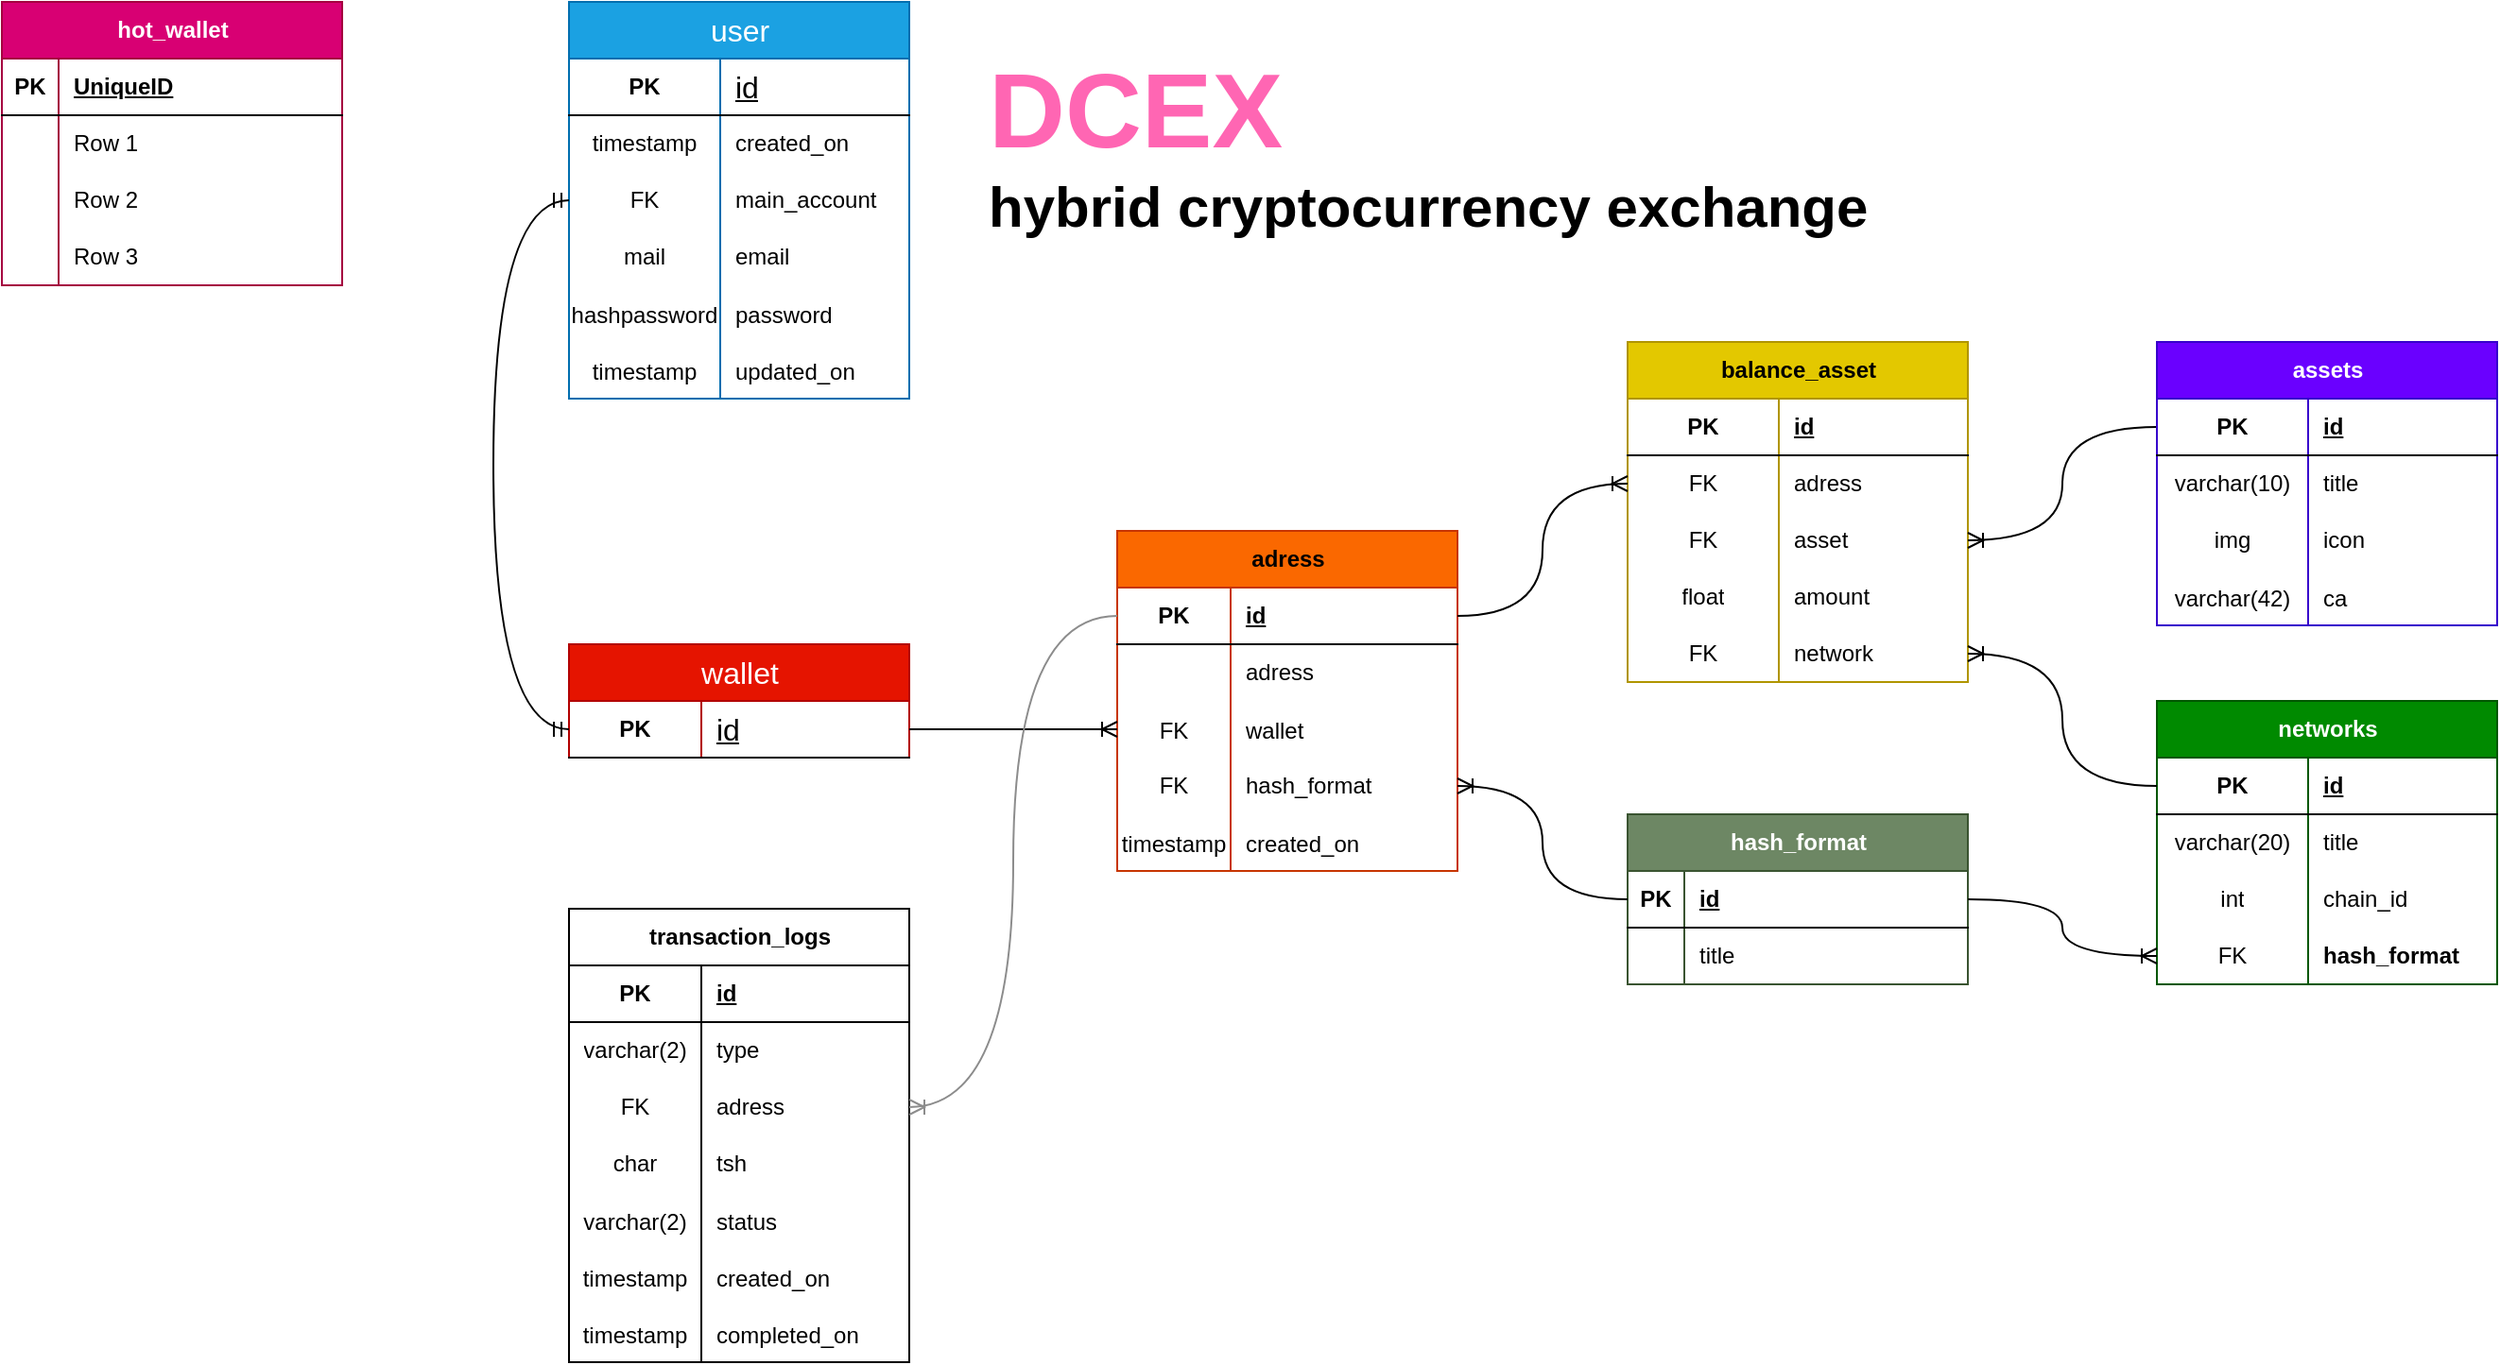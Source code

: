 <mxfile version="24.4.10" type="github">
  <diagram name="Страница — 1" id="bbgOabXcVR2iCqM7PnaE">
    <mxGraphModel dx="2261" dy="758" grid="1" gridSize="10" guides="1" tooltips="1" connect="1" arrows="1" fold="1" page="1" pageScale="1" pageWidth="827" pageHeight="1169" math="0" shadow="0">
      <root>
        <mxCell id="0" />
        <mxCell id="1" parent="0" />
        <mxCell id="at_usD2tipQZOg7U-QRM-21" value="&lt;span style=&quot;font-size: 16px; font-weight: 400;&quot;&gt;user&lt;/span&gt;" style="shape=table;startSize=30;container=1;collapsible=1;childLayout=tableLayout;fixedRows=1;rowLines=0;fontStyle=1;align=center;resizeLast=1;html=1;fillColor=#1ba1e2;strokeColor=#006EAF;fontColor=#ffffff;" parent="1" vertex="1">
          <mxGeometry x="280" y="160" width="180" height="210" as="geometry" />
        </mxCell>
        <mxCell id="at_usD2tipQZOg7U-QRM-22" value="" style="shape=tableRow;horizontal=0;startSize=0;swimlaneHead=0;swimlaneBody=0;fillColor=none;collapsible=0;dropTarget=0;points=[[0,0.5],[1,0.5]];portConstraint=eastwest;top=0;left=0;right=0;bottom=1;" parent="at_usD2tipQZOg7U-QRM-21" vertex="1">
          <mxGeometry y="30" width="180" height="30" as="geometry" />
        </mxCell>
        <mxCell id="at_usD2tipQZOg7U-QRM-23" value="PK" style="shape=partialRectangle;connectable=0;fillColor=none;top=0;left=0;bottom=0;right=0;fontStyle=1;overflow=hidden;whiteSpace=wrap;html=1;" parent="at_usD2tipQZOg7U-QRM-22" vertex="1">
          <mxGeometry width="80" height="30" as="geometry">
            <mxRectangle width="80" height="30" as="alternateBounds" />
          </mxGeometry>
        </mxCell>
        <mxCell id="at_usD2tipQZOg7U-QRM-24" value="&lt;span style=&quot;font-size: 16px; font-weight: 400;&quot;&gt;id&lt;/span&gt;" style="shape=partialRectangle;connectable=0;fillColor=none;top=0;left=0;bottom=0;right=0;align=left;spacingLeft=6;fontStyle=5;overflow=hidden;whiteSpace=wrap;html=1;" parent="at_usD2tipQZOg7U-QRM-22" vertex="1">
          <mxGeometry x="80" width="100" height="30" as="geometry">
            <mxRectangle width="100" height="30" as="alternateBounds" />
          </mxGeometry>
        </mxCell>
        <mxCell id="at_usD2tipQZOg7U-QRM-25" value="" style="shape=tableRow;horizontal=0;startSize=0;swimlaneHead=0;swimlaneBody=0;fillColor=none;collapsible=0;dropTarget=0;points=[[0,0.5],[1,0.5]];portConstraint=eastwest;top=0;left=0;right=0;bottom=0;" parent="at_usD2tipQZOg7U-QRM-21" vertex="1">
          <mxGeometry y="60" width="180" height="30" as="geometry" />
        </mxCell>
        <mxCell id="at_usD2tipQZOg7U-QRM-26" value="timestamp" style="shape=partialRectangle;connectable=0;fillColor=none;top=0;left=0;bottom=0;right=0;editable=1;overflow=hidden;whiteSpace=wrap;html=1;" parent="at_usD2tipQZOg7U-QRM-25" vertex="1">
          <mxGeometry width="80" height="30" as="geometry">
            <mxRectangle width="80" height="30" as="alternateBounds" />
          </mxGeometry>
        </mxCell>
        <mxCell id="at_usD2tipQZOg7U-QRM-27" value="created_on" style="shape=partialRectangle;connectable=0;fillColor=none;top=0;left=0;bottom=0;right=0;align=left;spacingLeft=6;overflow=hidden;whiteSpace=wrap;html=1;" parent="at_usD2tipQZOg7U-QRM-25" vertex="1">
          <mxGeometry x="80" width="100" height="30" as="geometry">
            <mxRectangle width="100" height="30" as="alternateBounds" />
          </mxGeometry>
        </mxCell>
        <mxCell id="at_usD2tipQZOg7U-QRM-28" value="" style="shape=tableRow;horizontal=0;startSize=0;swimlaneHead=0;swimlaneBody=0;fillColor=none;collapsible=0;dropTarget=0;points=[[0,0.5],[1,0.5]];portConstraint=eastwest;top=0;left=0;right=0;bottom=0;" parent="at_usD2tipQZOg7U-QRM-21" vertex="1">
          <mxGeometry y="90" width="180" height="30" as="geometry" />
        </mxCell>
        <mxCell id="at_usD2tipQZOg7U-QRM-29" value="FK" style="shape=partialRectangle;connectable=0;fillColor=none;top=0;left=0;bottom=0;right=0;editable=1;overflow=hidden;whiteSpace=wrap;html=1;" parent="at_usD2tipQZOg7U-QRM-28" vertex="1">
          <mxGeometry width="80" height="30" as="geometry">
            <mxRectangle width="80" height="30" as="alternateBounds" />
          </mxGeometry>
        </mxCell>
        <mxCell id="at_usD2tipQZOg7U-QRM-30" value="&lt;span style=&quot;text-align: center; white-space: nowrap;&quot;&gt;&lt;font style=&quot;font-size: 12px;&quot;&gt;main_account&lt;/font&gt;&lt;/span&gt;" style="shape=partialRectangle;connectable=0;fillColor=none;top=0;left=0;bottom=0;right=0;align=left;spacingLeft=6;overflow=hidden;whiteSpace=wrap;html=1;" parent="at_usD2tipQZOg7U-QRM-28" vertex="1">
          <mxGeometry x="80" width="100" height="30" as="geometry">
            <mxRectangle width="100" height="30" as="alternateBounds" />
          </mxGeometry>
        </mxCell>
        <mxCell id="at_usD2tipQZOg7U-QRM-31" value="" style="shape=tableRow;horizontal=0;startSize=0;swimlaneHead=0;swimlaneBody=0;fillColor=none;collapsible=0;dropTarget=0;points=[[0,0.5],[1,0.5]];portConstraint=eastwest;top=0;left=0;right=0;bottom=0;" parent="at_usD2tipQZOg7U-QRM-21" vertex="1">
          <mxGeometry y="120" width="180" height="30" as="geometry" />
        </mxCell>
        <mxCell id="at_usD2tipQZOg7U-QRM-32" value="mail" style="shape=partialRectangle;connectable=0;fillColor=none;top=0;left=0;bottom=0;right=0;editable=1;overflow=hidden;whiteSpace=wrap;html=1;" parent="at_usD2tipQZOg7U-QRM-31" vertex="1">
          <mxGeometry width="80" height="30" as="geometry">
            <mxRectangle width="80" height="30" as="alternateBounds" />
          </mxGeometry>
        </mxCell>
        <mxCell id="at_usD2tipQZOg7U-QRM-33" value="email" style="shape=partialRectangle;connectable=0;fillColor=none;top=0;left=0;bottom=0;right=0;align=left;spacingLeft=6;overflow=hidden;whiteSpace=wrap;html=1;" parent="at_usD2tipQZOg7U-QRM-31" vertex="1">
          <mxGeometry x="80" width="100" height="30" as="geometry">
            <mxRectangle width="100" height="30" as="alternateBounds" />
          </mxGeometry>
        </mxCell>
        <mxCell id="62qza4e6TAsA193rz4Yf-16" value="" style="shape=tableRow;horizontal=0;startSize=0;swimlaneHead=0;swimlaneBody=0;fillColor=none;collapsible=0;dropTarget=0;points=[[0,0.5],[1,0.5]];portConstraint=eastwest;top=0;left=0;right=0;bottom=0;" vertex="1" parent="at_usD2tipQZOg7U-QRM-21">
          <mxGeometry y="150" width="180" height="30" as="geometry" />
        </mxCell>
        <mxCell id="62qza4e6TAsA193rz4Yf-17" value="hashpassword" style="shape=partialRectangle;connectable=0;fillColor=none;top=0;left=0;bottom=0;right=0;editable=1;overflow=hidden;" vertex="1" parent="62qza4e6TAsA193rz4Yf-16">
          <mxGeometry width="80" height="30" as="geometry">
            <mxRectangle width="80" height="30" as="alternateBounds" />
          </mxGeometry>
        </mxCell>
        <mxCell id="62qza4e6TAsA193rz4Yf-18" value="password" style="shape=partialRectangle;connectable=0;fillColor=none;top=0;left=0;bottom=0;right=0;align=left;spacingLeft=6;overflow=hidden;" vertex="1" parent="62qza4e6TAsA193rz4Yf-16">
          <mxGeometry x="80" width="100" height="30" as="geometry">
            <mxRectangle width="100" height="30" as="alternateBounds" />
          </mxGeometry>
        </mxCell>
        <mxCell id="62qza4e6TAsA193rz4Yf-19" value="" style="shape=tableRow;horizontal=0;startSize=0;swimlaneHead=0;swimlaneBody=0;fillColor=none;collapsible=0;dropTarget=0;points=[[0,0.5],[1,0.5]];portConstraint=eastwest;top=0;left=0;right=0;bottom=0;" vertex="1" parent="at_usD2tipQZOg7U-QRM-21">
          <mxGeometry y="180" width="180" height="30" as="geometry" />
        </mxCell>
        <mxCell id="62qza4e6TAsA193rz4Yf-20" value="timestamp" style="shape=partialRectangle;connectable=0;fillColor=none;top=0;left=0;bottom=0;right=0;editable=1;overflow=hidden;" vertex="1" parent="62qza4e6TAsA193rz4Yf-19">
          <mxGeometry width="80" height="30" as="geometry">
            <mxRectangle width="80" height="30" as="alternateBounds" />
          </mxGeometry>
        </mxCell>
        <mxCell id="62qza4e6TAsA193rz4Yf-21" value="updated_on" style="shape=partialRectangle;connectable=0;fillColor=none;top=0;left=0;bottom=0;right=0;align=left;spacingLeft=6;overflow=hidden;" vertex="1" parent="62qza4e6TAsA193rz4Yf-19">
          <mxGeometry x="80" width="100" height="30" as="geometry">
            <mxRectangle width="100" height="30" as="alternateBounds" />
          </mxGeometry>
        </mxCell>
        <mxCell id="at_usD2tipQZOg7U-QRM-48" value="balance_asset" style="shape=table;startSize=30;container=1;collapsible=1;childLayout=tableLayout;fixedRows=1;rowLines=0;fontStyle=1;align=center;resizeLast=1;html=1;fillColor=#e3c800;fontColor=#000000;strokeColor=#B09500;" parent="1" vertex="1">
          <mxGeometry x="840" y="340" width="180" height="180" as="geometry" />
        </mxCell>
        <mxCell id="at_usD2tipQZOg7U-QRM-49" value="" style="shape=tableRow;horizontal=0;startSize=0;swimlaneHead=0;swimlaneBody=0;fillColor=none;collapsible=0;dropTarget=0;points=[[0,0.5],[1,0.5]];portConstraint=eastwest;top=0;left=0;right=0;bottom=1;" parent="at_usD2tipQZOg7U-QRM-48" vertex="1">
          <mxGeometry y="30" width="180" height="30" as="geometry" />
        </mxCell>
        <mxCell id="at_usD2tipQZOg7U-QRM-50" value="PK" style="shape=partialRectangle;connectable=0;fillColor=none;top=0;left=0;bottom=0;right=0;fontStyle=1;overflow=hidden;whiteSpace=wrap;html=1;" parent="at_usD2tipQZOg7U-QRM-49" vertex="1">
          <mxGeometry width="80" height="30" as="geometry">
            <mxRectangle width="80" height="30" as="alternateBounds" />
          </mxGeometry>
        </mxCell>
        <mxCell id="at_usD2tipQZOg7U-QRM-51" value="id" style="shape=partialRectangle;connectable=0;fillColor=none;top=0;left=0;bottom=0;right=0;align=left;spacingLeft=6;fontStyle=5;overflow=hidden;whiteSpace=wrap;html=1;" parent="at_usD2tipQZOg7U-QRM-49" vertex="1">
          <mxGeometry x="80" width="100" height="30" as="geometry">
            <mxRectangle width="100" height="30" as="alternateBounds" />
          </mxGeometry>
        </mxCell>
        <mxCell id="at_usD2tipQZOg7U-QRM-61" value="" style="shape=tableRow;horizontal=0;startSize=0;swimlaneHead=0;swimlaneBody=0;fillColor=none;collapsible=0;dropTarget=0;points=[[0,0.5],[1,0.5]];portConstraint=eastwest;top=0;left=0;right=0;bottom=0;" parent="at_usD2tipQZOg7U-QRM-48" vertex="1">
          <mxGeometry y="60" width="180" height="30" as="geometry" />
        </mxCell>
        <mxCell id="at_usD2tipQZOg7U-QRM-62" value="FK" style="shape=partialRectangle;connectable=0;fillColor=none;top=0;left=0;bottom=0;right=0;fontStyle=0;overflow=hidden;whiteSpace=wrap;html=1;" parent="at_usD2tipQZOg7U-QRM-61" vertex="1">
          <mxGeometry width="80" height="30" as="geometry">
            <mxRectangle width="80" height="30" as="alternateBounds" />
          </mxGeometry>
        </mxCell>
        <mxCell id="at_usD2tipQZOg7U-QRM-63" value="adress" style="shape=partialRectangle;connectable=0;fillColor=none;top=0;left=0;bottom=0;right=0;align=left;spacingLeft=6;fontStyle=0;overflow=hidden;whiteSpace=wrap;html=1;" parent="at_usD2tipQZOg7U-QRM-61" vertex="1">
          <mxGeometry x="80" width="100" height="30" as="geometry">
            <mxRectangle width="100" height="30" as="alternateBounds" />
          </mxGeometry>
        </mxCell>
        <mxCell id="at_usD2tipQZOg7U-QRM-78" value="" style="shape=tableRow;horizontal=0;startSize=0;swimlaneHead=0;swimlaneBody=0;fillColor=none;collapsible=0;dropTarget=0;points=[[0,0.5],[1,0.5]];portConstraint=eastwest;top=0;left=0;right=0;bottom=0;" parent="at_usD2tipQZOg7U-QRM-48" vertex="1">
          <mxGeometry y="90" width="180" height="30" as="geometry" />
        </mxCell>
        <mxCell id="at_usD2tipQZOg7U-QRM-79" value="FK" style="shape=partialRectangle;connectable=0;fillColor=none;top=0;left=0;bottom=0;right=0;fontStyle=0;overflow=hidden;whiteSpace=wrap;html=1;" parent="at_usD2tipQZOg7U-QRM-78" vertex="1">
          <mxGeometry width="80" height="30" as="geometry">
            <mxRectangle width="80" height="30" as="alternateBounds" />
          </mxGeometry>
        </mxCell>
        <mxCell id="at_usD2tipQZOg7U-QRM-80" value="asset" style="shape=partialRectangle;connectable=0;fillColor=none;top=0;left=0;bottom=0;right=0;align=left;spacingLeft=6;fontStyle=0;overflow=hidden;whiteSpace=wrap;html=1;" parent="at_usD2tipQZOg7U-QRM-78" vertex="1">
          <mxGeometry x="80" width="100" height="30" as="geometry">
            <mxRectangle width="100" height="30" as="alternateBounds" />
          </mxGeometry>
        </mxCell>
        <mxCell id="at_usD2tipQZOg7U-QRM-55" value="" style="shape=tableRow;horizontal=0;startSize=0;swimlaneHead=0;swimlaneBody=0;fillColor=none;collapsible=0;dropTarget=0;points=[[0,0.5],[1,0.5]];portConstraint=eastwest;top=0;left=0;right=0;bottom=0;" parent="at_usD2tipQZOg7U-QRM-48" vertex="1">
          <mxGeometry y="120" width="180" height="30" as="geometry" />
        </mxCell>
        <mxCell id="at_usD2tipQZOg7U-QRM-56" value="float" style="shape=partialRectangle;connectable=0;fillColor=none;top=0;left=0;bottom=0;right=0;editable=1;overflow=hidden;whiteSpace=wrap;html=1;" parent="at_usD2tipQZOg7U-QRM-55" vertex="1">
          <mxGeometry width="80" height="30" as="geometry">
            <mxRectangle width="80" height="30" as="alternateBounds" />
          </mxGeometry>
        </mxCell>
        <mxCell id="at_usD2tipQZOg7U-QRM-57" value="amount" style="shape=partialRectangle;connectable=0;fillColor=none;top=0;left=0;bottom=0;right=0;align=left;spacingLeft=6;overflow=hidden;whiteSpace=wrap;html=1;" parent="at_usD2tipQZOg7U-QRM-55" vertex="1">
          <mxGeometry x="80" width="100" height="30" as="geometry">
            <mxRectangle width="100" height="30" as="alternateBounds" />
          </mxGeometry>
        </mxCell>
        <mxCell id="62qza4e6TAsA193rz4Yf-71" value="" style="shape=tableRow;horizontal=0;startSize=0;swimlaneHead=0;swimlaneBody=0;fillColor=none;collapsible=0;dropTarget=0;points=[[0,0.5],[1,0.5]];portConstraint=eastwest;top=0;left=0;right=0;bottom=0;" vertex="1" parent="at_usD2tipQZOg7U-QRM-48">
          <mxGeometry y="150" width="180" height="30" as="geometry" />
        </mxCell>
        <mxCell id="62qza4e6TAsA193rz4Yf-72" value="FK" style="shape=partialRectangle;connectable=0;fillColor=none;top=0;left=0;bottom=0;right=0;fontStyle=0;overflow=hidden;whiteSpace=wrap;html=1;" vertex="1" parent="62qza4e6TAsA193rz4Yf-71">
          <mxGeometry width="80" height="30" as="geometry">
            <mxRectangle width="80" height="30" as="alternateBounds" />
          </mxGeometry>
        </mxCell>
        <mxCell id="62qza4e6TAsA193rz4Yf-73" value="network" style="shape=partialRectangle;connectable=0;fillColor=none;top=0;left=0;bottom=0;right=0;align=left;spacingLeft=6;fontStyle=0;overflow=hidden;whiteSpace=wrap;html=1;" vertex="1" parent="62qza4e6TAsA193rz4Yf-71">
          <mxGeometry x="80" width="100" height="30" as="geometry">
            <mxRectangle width="100" height="30" as="alternateBounds" />
          </mxGeometry>
        </mxCell>
        <mxCell id="at_usD2tipQZOg7U-QRM-81" value="" style="edgeStyle=orthogonalEdgeStyle;fontSize=12;html=1;endArrow=ERoneToMany;rounded=0;entryX=1;entryY=0.5;entryDx=0;entryDy=0;exitX=0;exitY=0.5;exitDx=0;exitDy=0;curved=1;" parent="1" source="at_usD2tipQZOg7U-QRM-66" target="at_usD2tipQZOg7U-QRM-78" edge="1">
          <mxGeometry width="100" height="100" relative="1" as="geometry">
            <mxPoint x="760" y="590" as="sourcePoint" />
            <mxPoint x="860" y="490" as="targetPoint" />
          </mxGeometry>
        </mxCell>
        <mxCell id="at_usD2tipQZOg7U-QRM-65" value="assets" style="shape=table;startSize=30;container=1;collapsible=1;childLayout=tableLayout;fixedRows=1;rowLines=0;fontStyle=1;align=center;resizeLast=1;html=1;fillColor=#6a00ff;fontColor=#ffffff;strokeColor=#3700CC;" parent="1" vertex="1">
          <mxGeometry x="1120" y="340" width="180" height="150" as="geometry" />
        </mxCell>
        <mxCell id="at_usD2tipQZOg7U-QRM-66" value="" style="shape=tableRow;horizontal=0;startSize=0;swimlaneHead=0;swimlaneBody=0;fillColor=none;collapsible=0;dropTarget=0;points=[[0,0.5],[1,0.5]];portConstraint=eastwest;top=0;left=0;right=0;bottom=1;" parent="at_usD2tipQZOg7U-QRM-65" vertex="1">
          <mxGeometry y="30" width="180" height="30" as="geometry" />
        </mxCell>
        <mxCell id="at_usD2tipQZOg7U-QRM-67" value="PK" style="shape=partialRectangle;connectable=0;fillColor=none;top=0;left=0;bottom=0;right=0;fontStyle=1;overflow=hidden;whiteSpace=wrap;html=1;" parent="at_usD2tipQZOg7U-QRM-66" vertex="1">
          <mxGeometry width="80" height="30" as="geometry">
            <mxRectangle width="80" height="30" as="alternateBounds" />
          </mxGeometry>
        </mxCell>
        <mxCell id="at_usD2tipQZOg7U-QRM-68" value="id" style="shape=partialRectangle;connectable=0;fillColor=none;top=0;left=0;bottom=0;right=0;align=left;spacingLeft=6;fontStyle=5;overflow=hidden;whiteSpace=wrap;html=1;" parent="at_usD2tipQZOg7U-QRM-66" vertex="1">
          <mxGeometry x="80" width="100" height="30" as="geometry">
            <mxRectangle width="100" height="30" as="alternateBounds" />
          </mxGeometry>
        </mxCell>
        <mxCell id="at_usD2tipQZOg7U-QRM-72" value="" style="shape=tableRow;horizontal=0;startSize=0;swimlaneHead=0;swimlaneBody=0;fillColor=none;collapsible=0;dropTarget=0;points=[[0,0.5],[1,0.5]];portConstraint=eastwest;top=0;left=0;right=0;bottom=0;" parent="at_usD2tipQZOg7U-QRM-65" vertex="1">
          <mxGeometry y="60" width="180" height="30" as="geometry" />
        </mxCell>
        <mxCell id="at_usD2tipQZOg7U-QRM-73" value="varchar(10)" style="shape=partialRectangle;connectable=0;fillColor=none;top=0;left=0;bottom=0;right=0;editable=1;overflow=hidden;whiteSpace=wrap;html=1;" parent="at_usD2tipQZOg7U-QRM-72" vertex="1">
          <mxGeometry width="80" height="30" as="geometry">
            <mxRectangle width="80" height="30" as="alternateBounds" />
          </mxGeometry>
        </mxCell>
        <mxCell id="at_usD2tipQZOg7U-QRM-74" value="title" style="shape=partialRectangle;connectable=0;fillColor=none;top=0;left=0;bottom=0;right=0;align=left;spacingLeft=6;overflow=hidden;whiteSpace=wrap;html=1;" parent="at_usD2tipQZOg7U-QRM-72" vertex="1">
          <mxGeometry x="80" width="100" height="30" as="geometry">
            <mxRectangle width="100" height="30" as="alternateBounds" />
          </mxGeometry>
        </mxCell>
        <mxCell id="at_usD2tipQZOg7U-QRM-75" value="" style="shape=tableRow;horizontal=0;startSize=0;swimlaneHead=0;swimlaneBody=0;fillColor=none;collapsible=0;dropTarget=0;points=[[0,0.5],[1,0.5]];portConstraint=eastwest;top=0;left=0;right=0;bottom=0;" parent="at_usD2tipQZOg7U-QRM-65" vertex="1">
          <mxGeometry y="90" width="180" height="30" as="geometry" />
        </mxCell>
        <mxCell id="at_usD2tipQZOg7U-QRM-76" value="img" style="shape=partialRectangle;connectable=0;fillColor=none;top=0;left=0;bottom=0;right=0;editable=1;overflow=hidden;whiteSpace=wrap;html=1;" parent="at_usD2tipQZOg7U-QRM-75" vertex="1">
          <mxGeometry width="80" height="30" as="geometry">
            <mxRectangle width="80" height="30" as="alternateBounds" />
          </mxGeometry>
        </mxCell>
        <mxCell id="at_usD2tipQZOg7U-QRM-77" value="icon" style="shape=partialRectangle;connectable=0;fillColor=none;top=0;left=0;bottom=0;right=0;align=left;spacingLeft=6;overflow=hidden;whiteSpace=wrap;html=1;" parent="at_usD2tipQZOg7U-QRM-75" vertex="1">
          <mxGeometry x="80" width="100" height="30" as="geometry">
            <mxRectangle width="100" height="30" as="alternateBounds" />
          </mxGeometry>
        </mxCell>
        <mxCell id="AiXtnEs0hM0XnHVuR5DS-24" value="" style="shape=tableRow;horizontal=0;startSize=0;swimlaneHead=0;swimlaneBody=0;fillColor=none;collapsible=0;dropTarget=0;points=[[0,0.5],[1,0.5]];portConstraint=eastwest;top=0;left=0;right=0;bottom=0;" parent="at_usD2tipQZOg7U-QRM-65" vertex="1">
          <mxGeometry y="120" width="180" height="30" as="geometry" />
        </mxCell>
        <mxCell id="AiXtnEs0hM0XnHVuR5DS-25" value="varchar(42)" style="shape=partialRectangle;connectable=0;fillColor=none;top=0;left=0;bottom=0;right=0;editable=1;overflow=hidden;" parent="AiXtnEs0hM0XnHVuR5DS-24" vertex="1">
          <mxGeometry width="80" height="30" as="geometry">
            <mxRectangle width="80" height="30" as="alternateBounds" />
          </mxGeometry>
        </mxCell>
        <mxCell id="AiXtnEs0hM0XnHVuR5DS-26" value="ca" style="shape=partialRectangle;connectable=0;fillColor=none;top=0;left=0;bottom=0;right=0;align=left;spacingLeft=6;overflow=hidden;" parent="AiXtnEs0hM0XnHVuR5DS-24" vertex="1">
          <mxGeometry x="80" width="100" height="30" as="geometry">
            <mxRectangle width="100" height="30" as="alternateBounds" />
          </mxGeometry>
        </mxCell>
        <mxCell id="AiXtnEs0hM0XnHVuR5DS-1" value="&lt;span style=&quot;font-size: 16px; font-weight: 400;&quot;&gt;wallet&lt;/span&gt;" style="shape=table;startSize=30;container=1;collapsible=1;childLayout=tableLayout;fixedRows=1;rowLines=0;fontStyle=1;align=center;resizeLast=1;html=1;fillColor=#e51400;strokeColor=#B20000;fontColor=#ffffff;" parent="1" vertex="1">
          <mxGeometry x="280" y="500" width="180" height="60" as="geometry" />
        </mxCell>
        <mxCell id="AiXtnEs0hM0XnHVuR5DS-2" value="" style="shape=tableRow;horizontal=0;startSize=0;swimlaneHead=0;swimlaneBody=0;fillColor=none;collapsible=0;dropTarget=0;points=[[0,0.5],[1,0.5]];portConstraint=eastwest;top=0;left=0;right=0;bottom=1;" parent="AiXtnEs0hM0XnHVuR5DS-1" vertex="1">
          <mxGeometry y="30" width="180" height="30" as="geometry" />
        </mxCell>
        <mxCell id="AiXtnEs0hM0XnHVuR5DS-3" value="PK" style="shape=partialRectangle;connectable=0;fillColor=none;top=0;left=0;bottom=0;right=0;fontStyle=1;overflow=hidden;whiteSpace=wrap;html=1;" parent="AiXtnEs0hM0XnHVuR5DS-2" vertex="1">
          <mxGeometry width="70" height="30" as="geometry">
            <mxRectangle width="70" height="30" as="alternateBounds" />
          </mxGeometry>
        </mxCell>
        <mxCell id="AiXtnEs0hM0XnHVuR5DS-4" value="&lt;span style=&quot;font-size: 16px; font-weight: 400;&quot;&gt;id&lt;/span&gt;" style="shape=partialRectangle;connectable=0;fillColor=none;top=0;left=0;bottom=0;right=0;align=left;spacingLeft=6;fontStyle=5;overflow=hidden;whiteSpace=wrap;html=1;" parent="AiXtnEs0hM0XnHVuR5DS-2" vertex="1">
          <mxGeometry x="70" width="110" height="30" as="geometry">
            <mxRectangle width="110" height="30" as="alternateBounds" />
          </mxGeometry>
        </mxCell>
        <mxCell id="AiXtnEs0hM0XnHVuR5DS-17" value="" style="edgeStyle=orthogonalEdgeStyle;fontSize=12;html=1;endArrow=ERmandOne;startArrow=ERmandOne;rounded=0;exitX=0;exitY=0.5;exitDx=0;exitDy=0;entryX=0;entryY=0.5;entryDx=0;entryDy=0;curved=1;" parent="1" source="at_usD2tipQZOg7U-QRM-28" target="AiXtnEs0hM0XnHVuR5DS-2" edge="1">
          <mxGeometry width="100" height="100" relative="1" as="geometry">
            <mxPoint x="680" y="460" as="sourcePoint" />
            <mxPoint x="780" y="360" as="targetPoint" />
            <Array as="points">
              <mxPoint x="240" y="265" />
              <mxPoint x="240" y="545" />
            </Array>
          </mxGeometry>
        </mxCell>
        <mxCell id="AiXtnEs0hM0XnHVuR5DS-27" value="&lt;font style=&quot;font-size: 56px;&quot;&gt;DCEX&amp;nbsp;&lt;/font&gt;&lt;div&gt;&lt;font color=&quot;#000000&quot;&gt;hybrid cryptocurrency exchange&lt;/font&gt;&lt;/div&gt;" style="text;html=1;align=left;verticalAlign=middle;whiteSpace=wrap;rounded=0;fontSize=30;fontStyle=1;fontColor=#FF66B3;" parent="1" vertex="1">
          <mxGeometry x="500" y="180" width="610" height="110" as="geometry" />
        </mxCell>
        <mxCell id="62qza4e6TAsA193rz4Yf-1" value="adress" style="shape=table;startSize=30;container=1;collapsible=1;childLayout=tableLayout;fixedRows=1;rowLines=0;fontStyle=1;align=center;resizeLast=1;html=1;fillColor=#fa6800;fontColor=#000000;strokeColor=#C73500;" vertex="1" parent="1">
          <mxGeometry x="570" y="440" width="180" height="180" as="geometry" />
        </mxCell>
        <mxCell id="62qza4e6TAsA193rz4Yf-2" value="" style="shape=tableRow;horizontal=0;startSize=0;swimlaneHead=0;swimlaneBody=0;fillColor=none;collapsible=0;dropTarget=0;points=[[0,0.5],[1,0.5]];portConstraint=eastwest;top=0;left=0;right=0;bottom=1;" vertex="1" parent="62qza4e6TAsA193rz4Yf-1">
          <mxGeometry y="30" width="180" height="30" as="geometry" />
        </mxCell>
        <mxCell id="62qza4e6TAsA193rz4Yf-3" value="PK" style="shape=partialRectangle;connectable=0;fillColor=none;top=0;left=0;bottom=0;right=0;fontStyle=1;overflow=hidden;whiteSpace=wrap;html=1;" vertex="1" parent="62qza4e6TAsA193rz4Yf-2">
          <mxGeometry width="60" height="30" as="geometry">
            <mxRectangle width="60" height="30" as="alternateBounds" />
          </mxGeometry>
        </mxCell>
        <mxCell id="62qza4e6TAsA193rz4Yf-4" value="id" style="shape=partialRectangle;connectable=0;fillColor=none;top=0;left=0;bottom=0;right=0;align=left;spacingLeft=6;fontStyle=5;overflow=hidden;whiteSpace=wrap;html=1;" vertex="1" parent="62qza4e6TAsA193rz4Yf-2">
          <mxGeometry x="60" width="120" height="30" as="geometry">
            <mxRectangle width="120" height="30" as="alternateBounds" />
          </mxGeometry>
        </mxCell>
        <mxCell id="62qza4e6TAsA193rz4Yf-5" value="" style="shape=tableRow;horizontal=0;startSize=0;swimlaneHead=0;swimlaneBody=0;fillColor=none;collapsible=0;dropTarget=0;points=[[0,0.5],[1,0.5]];portConstraint=eastwest;top=0;left=0;right=0;bottom=0;" vertex="1" parent="62qza4e6TAsA193rz4Yf-1">
          <mxGeometry y="60" width="180" height="30" as="geometry" />
        </mxCell>
        <mxCell id="62qza4e6TAsA193rz4Yf-6" value="" style="shape=partialRectangle;connectable=0;fillColor=none;top=0;left=0;bottom=0;right=0;editable=1;overflow=hidden;whiteSpace=wrap;html=1;" vertex="1" parent="62qza4e6TAsA193rz4Yf-5">
          <mxGeometry width="60" height="30" as="geometry">
            <mxRectangle width="60" height="30" as="alternateBounds" />
          </mxGeometry>
        </mxCell>
        <mxCell id="62qza4e6TAsA193rz4Yf-7" value="adress" style="shape=partialRectangle;connectable=0;fillColor=none;top=0;left=0;bottom=0;right=0;align=left;spacingLeft=6;overflow=hidden;whiteSpace=wrap;html=1;" vertex="1" parent="62qza4e6TAsA193rz4Yf-5">
          <mxGeometry x="60" width="120" height="30" as="geometry">
            <mxRectangle width="120" height="30" as="alternateBounds" />
          </mxGeometry>
        </mxCell>
        <mxCell id="62qza4e6TAsA193rz4Yf-22" value="" style="shape=tableRow;horizontal=0;startSize=0;swimlaneHead=0;swimlaneBody=0;fillColor=none;collapsible=0;dropTarget=0;points=[[0,0.5],[1,0.5]];portConstraint=eastwest;top=0;left=0;right=0;bottom=0;" vertex="1" parent="62qza4e6TAsA193rz4Yf-1">
          <mxGeometry y="90" width="180" height="30" as="geometry" />
        </mxCell>
        <mxCell id="62qza4e6TAsA193rz4Yf-23" value="FK" style="shape=partialRectangle;connectable=0;fillColor=none;top=0;left=0;bottom=0;right=0;editable=1;overflow=hidden;" vertex="1" parent="62qza4e6TAsA193rz4Yf-22">
          <mxGeometry width="60" height="30" as="geometry">
            <mxRectangle width="60" height="30" as="alternateBounds" />
          </mxGeometry>
        </mxCell>
        <mxCell id="62qza4e6TAsA193rz4Yf-24" value="wallet" style="shape=partialRectangle;connectable=0;fillColor=none;top=0;left=0;bottom=0;right=0;align=left;spacingLeft=6;overflow=hidden;" vertex="1" parent="62qza4e6TAsA193rz4Yf-22">
          <mxGeometry x="60" width="120" height="30" as="geometry">
            <mxRectangle width="120" height="30" as="alternateBounds" />
          </mxGeometry>
        </mxCell>
        <mxCell id="62qza4e6TAsA193rz4Yf-40" value="" style="shape=tableRow;horizontal=0;startSize=0;swimlaneHead=0;swimlaneBody=0;fillColor=none;collapsible=0;dropTarget=0;points=[[0,0.5],[1,0.5]];portConstraint=eastwest;top=0;left=0;right=0;bottom=0;" vertex="1" parent="62qza4e6TAsA193rz4Yf-1">
          <mxGeometry y="120" width="180" height="30" as="geometry" />
        </mxCell>
        <mxCell id="62qza4e6TAsA193rz4Yf-41" value="FK" style="shape=partialRectangle;connectable=0;fillColor=none;top=0;left=0;bottom=0;right=0;fontStyle=0;overflow=hidden;whiteSpace=wrap;html=1;" vertex="1" parent="62qza4e6TAsA193rz4Yf-40">
          <mxGeometry width="60" height="30" as="geometry">
            <mxRectangle width="60" height="30" as="alternateBounds" />
          </mxGeometry>
        </mxCell>
        <mxCell id="62qza4e6TAsA193rz4Yf-42" value="hash_format" style="shape=partialRectangle;connectable=0;fillColor=none;top=0;left=0;bottom=0;right=0;align=left;spacingLeft=6;fontStyle=0;overflow=hidden;whiteSpace=wrap;html=1;" vertex="1" parent="62qza4e6TAsA193rz4Yf-40">
          <mxGeometry x="60" width="120" height="30" as="geometry">
            <mxRectangle width="120" height="30" as="alternateBounds" />
          </mxGeometry>
        </mxCell>
        <mxCell id="62qza4e6TAsA193rz4Yf-95" value="" style="shape=tableRow;horizontal=0;startSize=0;swimlaneHead=0;swimlaneBody=0;fillColor=none;collapsible=0;dropTarget=0;points=[[0,0.5],[1,0.5]];portConstraint=eastwest;top=0;left=0;right=0;bottom=0;" vertex="1" parent="62qza4e6TAsA193rz4Yf-1">
          <mxGeometry y="150" width="180" height="30" as="geometry" />
        </mxCell>
        <mxCell id="62qza4e6TAsA193rz4Yf-96" value="timestamp" style="shape=partialRectangle;connectable=0;fillColor=none;top=0;left=0;bottom=0;right=0;editable=1;overflow=hidden;" vertex="1" parent="62qza4e6TAsA193rz4Yf-95">
          <mxGeometry width="60" height="30" as="geometry">
            <mxRectangle width="60" height="30" as="alternateBounds" />
          </mxGeometry>
        </mxCell>
        <mxCell id="62qza4e6TAsA193rz4Yf-97" value="created_on" style="shape=partialRectangle;connectable=0;fillColor=none;top=0;left=0;bottom=0;right=0;align=left;spacingLeft=6;overflow=hidden;" vertex="1" parent="62qza4e6TAsA193rz4Yf-95">
          <mxGeometry x="60" width="120" height="30" as="geometry">
            <mxRectangle width="120" height="30" as="alternateBounds" />
          </mxGeometry>
        </mxCell>
        <mxCell id="62qza4e6TAsA193rz4Yf-25" value="" style="edgeStyle=orthogonalEdgeStyle;fontSize=12;html=1;endArrow=ERoneToMany;rounded=0;exitX=1;exitY=0.5;exitDx=0;exitDy=0;entryX=0;entryY=0.5;entryDx=0;entryDy=0;curved=1;" edge="1" parent="1" source="AiXtnEs0hM0XnHVuR5DS-2" target="62qza4e6TAsA193rz4Yf-22">
          <mxGeometry width="100" height="100" relative="1" as="geometry">
            <mxPoint x="520" y="470" as="sourcePoint" />
            <mxPoint x="530" y="390" as="targetPoint" />
          </mxGeometry>
        </mxCell>
        <mxCell id="62qza4e6TAsA193rz4Yf-26" value="" style="edgeStyle=orthogonalEdgeStyle;fontSize=12;html=1;endArrow=ERoneToMany;rounded=0;exitX=1;exitY=0.5;exitDx=0;exitDy=0;entryX=0;entryY=0.5;entryDx=0;entryDy=0;curved=1;" edge="1" parent="1" source="62qza4e6TAsA193rz4Yf-2" target="at_usD2tipQZOg7U-QRM-61">
          <mxGeometry width="100" height="100" relative="1" as="geometry">
            <mxPoint x="780" y="630" as="sourcePoint" />
            <mxPoint x="880" y="530" as="targetPoint" />
          </mxGeometry>
        </mxCell>
        <mxCell id="62qza4e6TAsA193rz4Yf-27" value="networks" style="shape=table;startSize=30;container=1;collapsible=1;childLayout=tableLayout;fixedRows=1;rowLines=0;fontStyle=1;align=center;resizeLast=1;html=1;fillColor=#008a00;fontColor=#ffffff;strokeColor=#005700;" vertex="1" parent="1">
          <mxGeometry x="1120" y="530" width="180" height="150" as="geometry" />
        </mxCell>
        <mxCell id="62qza4e6TAsA193rz4Yf-28" value="" style="shape=tableRow;horizontal=0;startSize=0;swimlaneHead=0;swimlaneBody=0;fillColor=none;collapsible=0;dropTarget=0;points=[[0,0.5],[1,0.5]];portConstraint=eastwest;top=0;left=0;right=0;bottom=1;" vertex="1" parent="62qza4e6TAsA193rz4Yf-27">
          <mxGeometry y="30" width="180" height="30" as="geometry" />
        </mxCell>
        <mxCell id="62qza4e6TAsA193rz4Yf-29" value="PK" style="shape=partialRectangle;connectable=0;fillColor=none;top=0;left=0;bottom=0;right=0;fontStyle=1;overflow=hidden;whiteSpace=wrap;html=1;" vertex="1" parent="62qza4e6TAsA193rz4Yf-28">
          <mxGeometry width="80" height="30" as="geometry">
            <mxRectangle width="80" height="30" as="alternateBounds" />
          </mxGeometry>
        </mxCell>
        <mxCell id="62qza4e6TAsA193rz4Yf-30" value="id" style="shape=partialRectangle;connectable=0;fillColor=none;top=0;left=0;bottom=0;right=0;align=left;spacingLeft=6;fontStyle=5;overflow=hidden;whiteSpace=wrap;html=1;" vertex="1" parent="62qza4e6TAsA193rz4Yf-28">
          <mxGeometry x="80" width="100" height="30" as="geometry">
            <mxRectangle width="100" height="30" as="alternateBounds" />
          </mxGeometry>
        </mxCell>
        <mxCell id="62qza4e6TAsA193rz4Yf-31" value="" style="shape=tableRow;horizontal=0;startSize=0;swimlaneHead=0;swimlaneBody=0;fillColor=none;collapsible=0;dropTarget=0;points=[[0,0.5],[1,0.5]];portConstraint=eastwest;top=0;left=0;right=0;bottom=0;" vertex="1" parent="62qza4e6TAsA193rz4Yf-27">
          <mxGeometry y="60" width="180" height="30" as="geometry" />
        </mxCell>
        <mxCell id="62qza4e6TAsA193rz4Yf-32" value="varchar(20)" style="shape=partialRectangle;connectable=0;fillColor=none;top=0;left=0;bottom=0;right=0;editable=1;overflow=hidden;whiteSpace=wrap;html=1;" vertex="1" parent="62qza4e6TAsA193rz4Yf-31">
          <mxGeometry width="80" height="30" as="geometry">
            <mxRectangle width="80" height="30" as="alternateBounds" />
          </mxGeometry>
        </mxCell>
        <mxCell id="62qza4e6TAsA193rz4Yf-33" value="title" style="shape=partialRectangle;connectable=0;fillColor=none;top=0;left=0;bottom=0;right=0;align=left;spacingLeft=6;overflow=hidden;whiteSpace=wrap;html=1;" vertex="1" parent="62qza4e6TAsA193rz4Yf-31">
          <mxGeometry x="80" width="100" height="30" as="geometry">
            <mxRectangle width="100" height="30" as="alternateBounds" />
          </mxGeometry>
        </mxCell>
        <mxCell id="62qza4e6TAsA193rz4Yf-34" value="" style="shape=tableRow;horizontal=0;startSize=0;swimlaneHead=0;swimlaneBody=0;fillColor=none;collapsible=0;dropTarget=0;points=[[0,0.5],[1,0.5]];portConstraint=eastwest;top=0;left=0;right=0;bottom=0;" vertex="1" parent="62qza4e6TAsA193rz4Yf-27">
          <mxGeometry y="90" width="180" height="30" as="geometry" />
        </mxCell>
        <mxCell id="62qza4e6TAsA193rz4Yf-35" value="int" style="shape=partialRectangle;connectable=0;fillColor=none;top=0;left=0;bottom=0;right=0;editable=1;overflow=hidden;whiteSpace=wrap;html=1;" vertex="1" parent="62qza4e6TAsA193rz4Yf-34">
          <mxGeometry width="80" height="30" as="geometry">
            <mxRectangle width="80" height="30" as="alternateBounds" />
          </mxGeometry>
        </mxCell>
        <mxCell id="62qza4e6TAsA193rz4Yf-36" value="chain_id" style="shape=partialRectangle;connectable=0;fillColor=none;top=0;left=0;bottom=0;right=0;align=left;spacingLeft=6;overflow=hidden;whiteSpace=wrap;html=1;" vertex="1" parent="62qza4e6TAsA193rz4Yf-34">
          <mxGeometry x="80" width="100" height="30" as="geometry">
            <mxRectangle width="100" height="30" as="alternateBounds" />
          </mxGeometry>
        </mxCell>
        <mxCell id="62qza4e6TAsA193rz4Yf-78" value="" style="shape=tableRow;horizontal=0;startSize=0;swimlaneHead=0;swimlaneBody=0;fillColor=none;collapsible=0;dropTarget=0;points=[[0,0.5],[1,0.5]];portConstraint=eastwest;top=0;left=0;right=0;bottom=0;" vertex="1" parent="62qza4e6TAsA193rz4Yf-27">
          <mxGeometry y="120" width="180" height="30" as="geometry" />
        </mxCell>
        <mxCell id="62qza4e6TAsA193rz4Yf-79" value="FK" style="shape=partialRectangle;connectable=0;fillColor=none;top=0;left=0;bottom=0;right=0;fontStyle=0;overflow=hidden;whiteSpace=wrap;html=1;" vertex="1" parent="62qza4e6TAsA193rz4Yf-78">
          <mxGeometry width="80" height="30" as="geometry">
            <mxRectangle width="80" height="30" as="alternateBounds" />
          </mxGeometry>
        </mxCell>
        <mxCell id="62qza4e6TAsA193rz4Yf-80" value="&lt;span style=&quot;font-weight: 700; text-align: center; text-wrap: nowrap;&quot;&gt;hash_format&lt;/span&gt;" style="shape=partialRectangle;connectable=0;fillColor=none;top=0;left=0;bottom=0;right=0;align=left;spacingLeft=6;fontStyle=0;overflow=hidden;whiteSpace=wrap;html=1;" vertex="1" parent="62qza4e6TAsA193rz4Yf-78">
          <mxGeometry x="80" width="100" height="30" as="geometry">
            <mxRectangle width="100" height="30" as="alternateBounds" />
          </mxGeometry>
        </mxCell>
        <mxCell id="62qza4e6TAsA193rz4Yf-43" value="hash_format" style="shape=table;startSize=30;container=1;collapsible=1;childLayout=tableLayout;fixedRows=1;rowLines=0;fontStyle=1;align=center;resizeLast=1;html=1;fillColor=#6d8764;fontColor=#ffffff;strokeColor=#3A5431;" vertex="1" parent="1">
          <mxGeometry x="840" y="590" width="180" height="90" as="geometry">
            <mxRectangle x="840" y="560" width="120" height="30" as="alternateBounds" />
          </mxGeometry>
        </mxCell>
        <mxCell id="62qza4e6TAsA193rz4Yf-44" value="" style="shape=tableRow;horizontal=0;startSize=0;swimlaneHead=0;swimlaneBody=0;fillColor=none;collapsible=0;dropTarget=0;points=[[0,0.5],[1,0.5]];portConstraint=eastwest;top=0;left=0;right=0;bottom=1;" vertex="1" parent="62qza4e6TAsA193rz4Yf-43">
          <mxGeometry y="30" width="180" height="30" as="geometry" />
        </mxCell>
        <mxCell id="62qza4e6TAsA193rz4Yf-45" value="PK" style="shape=partialRectangle;connectable=0;fillColor=none;top=0;left=0;bottom=0;right=0;fontStyle=1;overflow=hidden;whiteSpace=wrap;html=1;" vertex="1" parent="62qza4e6TAsA193rz4Yf-44">
          <mxGeometry width="30" height="30" as="geometry">
            <mxRectangle width="30" height="30" as="alternateBounds" />
          </mxGeometry>
        </mxCell>
        <mxCell id="62qza4e6TAsA193rz4Yf-46" value="id" style="shape=partialRectangle;connectable=0;fillColor=none;top=0;left=0;bottom=0;right=0;align=left;spacingLeft=6;fontStyle=5;overflow=hidden;whiteSpace=wrap;html=1;" vertex="1" parent="62qza4e6TAsA193rz4Yf-44">
          <mxGeometry x="30" width="150" height="30" as="geometry">
            <mxRectangle width="150" height="30" as="alternateBounds" />
          </mxGeometry>
        </mxCell>
        <mxCell id="62qza4e6TAsA193rz4Yf-47" value="" style="shape=tableRow;horizontal=0;startSize=0;swimlaneHead=0;swimlaneBody=0;fillColor=none;collapsible=0;dropTarget=0;points=[[0,0.5],[1,0.5]];portConstraint=eastwest;top=0;left=0;right=0;bottom=0;" vertex="1" parent="62qza4e6TAsA193rz4Yf-43">
          <mxGeometry y="60" width="180" height="30" as="geometry" />
        </mxCell>
        <mxCell id="62qza4e6TAsA193rz4Yf-48" value="" style="shape=partialRectangle;connectable=0;fillColor=none;top=0;left=0;bottom=0;right=0;editable=1;overflow=hidden;whiteSpace=wrap;html=1;" vertex="1" parent="62qza4e6TAsA193rz4Yf-47">
          <mxGeometry width="30" height="30" as="geometry">
            <mxRectangle width="30" height="30" as="alternateBounds" />
          </mxGeometry>
        </mxCell>
        <mxCell id="62qza4e6TAsA193rz4Yf-49" value="title" style="shape=partialRectangle;connectable=0;fillColor=none;top=0;left=0;bottom=0;right=0;align=left;spacingLeft=6;overflow=hidden;whiteSpace=wrap;html=1;" vertex="1" parent="62qza4e6TAsA193rz4Yf-47">
          <mxGeometry x="30" width="150" height="30" as="geometry">
            <mxRectangle width="150" height="30" as="alternateBounds" />
          </mxGeometry>
        </mxCell>
        <mxCell id="62qza4e6TAsA193rz4Yf-57" value="" style="edgeStyle=orthogonalEdgeStyle;fontSize=12;html=1;endArrow=ERoneToMany;rounded=0;entryX=1;entryY=0.5;entryDx=0;entryDy=0;exitX=0;exitY=0.5;exitDx=0;exitDy=0;curved=1;" edge="1" parent="1" source="62qza4e6TAsA193rz4Yf-28" target="62qza4e6TAsA193rz4Yf-71">
          <mxGeometry width="100" height="100" relative="1" as="geometry">
            <mxPoint x="1000" y="750" as="sourcePoint" />
            <mxPoint x="1100" y="650" as="targetPoint" />
          </mxGeometry>
        </mxCell>
        <mxCell id="62qza4e6TAsA193rz4Yf-58" value="transaction_logs" style="shape=table;startSize=30;container=1;collapsible=1;childLayout=tableLayout;fixedRows=1;rowLines=0;fontStyle=1;align=center;resizeLast=1;html=1;" vertex="1" parent="1">
          <mxGeometry x="280" y="640" width="180" height="240" as="geometry" />
        </mxCell>
        <mxCell id="62qza4e6TAsA193rz4Yf-59" value="" style="shape=tableRow;horizontal=0;startSize=0;swimlaneHead=0;swimlaneBody=0;fillColor=none;collapsible=0;dropTarget=0;points=[[0,0.5],[1,0.5]];portConstraint=eastwest;top=0;left=0;right=0;bottom=1;" vertex="1" parent="62qza4e6TAsA193rz4Yf-58">
          <mxGeometry y="30" width="180" height="30" as="geometry" />
        </mxCell>
        <mxCell id="62qza4e6TAsA193rz4Yf-60" value="PK" style="shape=partialRectangle;connectable=0;fillColor=none;top=0;left=0;bottom=0;right=0;fontStyle=1;overflow=hidden;whiteSpace=wrap;html=1;" vertex="1" parent="62qza4e6TAsA193rz4Yf-59">
          <mxGeometry width="70" height="30" as="geometry">
            <mxRectangle width="70" height="30" as="alternateBounds" />
          </mxGeometry>
        </mxCell>
        <mxCell id="62qza4e6TAsA193rz4Yf-61" value="id" style="shape=partialRectangle;connectable=0;fillColor=none;top=0;left=0;bottom=0;right=0;align=left;spacingLeft=6;fontStyle=5;overflow=hidden;whiteSpace=wrap;html=1;" vertex="1" parent="62qza4e6TAsA193rz4Yf-59">
          <mxGeometry x="70" width="110" height="30" as="geometry">
            <mxRectangle width="110" height="30" as="alternateBounds" />
          </mxGeometry>
        </mxCell>
        <mxCell id="62qza4e6TAsA193rz4Yf-62" value="" style="shape=tableRow;horizontal=0;startSize=0;swimlaneHead=0;swimlaneBody=0;fillColor=none;collapsible=0;dropTarget=0;points=[[0,0.5],[1,0.5]];portConstraint=eastwest;top=0;left=0;right=0;bottom=0;" vertex="1" parent="62qza4e6TAsA193rz4Yf-58">
          <mxGeometry y="60" width="180" height="30" as="geometry" />
        </mxCell>
        <mxCell id="62qza4e6TAsA193rz4Yf-63" value="varchar(2)" style="shape=partialRectangle;connectable=0;fillColor=none;top=0;left=0;bottom=0;right=0;editable=1;overflow=hidden;whiteSpace=wrap;html=1;" vertex="1" parent="62qza4e6TAsA193rz4Yf-62">
          <mxGeometry width="70" height="30" as="geometry">
            <mxRectangle width="70" height="30" as="alternateBounds" />
          </mxGeometry>
        </mxCell>
        <mxCell id="62qza4e6TAsA193rz4Yf-64" value="type" style="shape=partialRectangle;connectable=0;fillColor=none;top=0;left=0;bottom=0;right=0;align=left;spacingLeft=6;overflow=hidden;whiteSpace=wrap;html=1;" vertex="1" parent="62qza4e6TAsA193rz4Yf-62">
          <mxGeometry x="70" width="110" height="30" as="geometry">
            <mxRectangle width="110" height="30" as="alternateBounds" />
          </mxGeometry>
        </mxCell>
        <mxCell id="62qza4e6TAsA193rz4Yf-65" value="" style="shape=tableRow;horizontal=0;startSize=0;swimlaneHead=0;swimlaneBody=0;fillColor=none;collapsible=0;dropTarget=0;points=[[0,0.5],[1,0.5]];portConstraint=eastwest;top=0;left=0;right=0;bottom=0;" vertex="1" parent="62qza4e6TAsA193rz4Yf-58">
          <mxGeometry y="90" width="180" height="30" as="geometry" />
        </mxCell>
        <mxCell id="62qza4e6TAsA193rz4Yf-66" value="FK" style="shape=partialRectangle;connectable=0;fillColor=none;top=0;left=0;bottom=0;right=0;editable=1;overflow=hidden;whiteSpace=wrap;html=1;" vertex="1" parent="62qza4e6TAsA193rz4Yf-65">
          <mxGeometry width="70" height="30" as="geometry">
            <mxRectangle width="70" height="30" as="alternateBounds" />
          </mxGeometry>
        </mxCell>
        <mxCell id="62qza4e6TAsA193rz4Yf-67" value="adress" style="shape=partialRectangle;connectable=0;fillColor=none;top=0;left=0;bottom=0;right=0;align=left;spacingLeft=6;overflow=hidden;whiteSpace=wrap;html=1;" vertex="1" parent="62qza4e6TAsA193rz4Yf-65">
          <mxGeometry x="70" width="110" height="30" as="geometry">
            <mxRectangle width="110" height="30" as="alternateBounds" />
          </mxGeometry>
        </mxCell>
        <mxCell id="62qza4e6TAsA193rz4Yf-68" value="" style="shape=tableRow;horizontal=0;startSize=0;swimlaneHead=0;swimlaneBody=0;fillColor=none;collapsible=0;dropTarget=0;points=[[0,0.5],[1,0.5]];portConstraint=eastwest;top=0;left=0;right=0;bottom=0;" vertex="1" parent="62qza4e6TAsA193rz4Yf-58">
          <mxGeometry y="120" width="180" height="30" as="geometry" />
        </mxCell>
        <mxCell id="62qza4e6TAsA193rz4Yf-69" value="char" style="shape=partialRectangle;connectable=0;fillColor=none;top=0;left=0;bottom=0;right=0;editable=1;overflow=hidden;whiteSpace=wrap;html=1;" vertex="1" parent="62qza4e6TAsA193rz4Yf-68">
          <mxGeometry width="70" height="30" as="geometry">
            <mxRectangle width="70" height="30" as="alternateBounds" />
          </mxGeometry>
        </mxCell>
        <mxCell id="62qza4e6TAsA193rz4Yf-70" value="tsh" style="shape=partialRectangle;connectable=0;fillColor=none;top=0;left=0;bottom=0;right=0;align=left;spacingLeft=6;overflow=hidden;whiteSpace=wrap;html=1;" vertex="1" parent="62qza4e6TAsA193rz4Yf-68">
          <mxGeometry x="70" width="110" height="30" as="geometry">
            <mxRectangle width="110" height="30" as="alternateBounds" />
          </mxGeometry>
        </mxCell>
        <mxCell id="62qza4e6TAsA193rz4Yf-86" value="" style="shape=tableRow;horizontal=0;startSize=0;swimlaneHead=0;swimlaneBody=0;fillColor=none;collapsible=0;dropTarget=0;points=[[0,0.5],[1,0.5]];portConstraint=eastwest;top=0;left=0;right=0;bottom=0;" vertex="1" parent="62qza4e6TAsA193rz4Yf-58">
          <mxGeometry y="150" width="180" height="30" as="geometry" />
        </mxCell>
        <mxCell id="62qza4e6TAsA193rz4Yf-87" value="varchar(2)" style="shape=partialRectangle;connectable=0;fillColor=none;top=0;left=0;bottom=0;right=0;editable=1;overflow=hidden;" vertex="1" parent="62qza4e6TAsA193rz4Yf-86">
          <mxGeometry width="70" height="30" as="geometry">
            <mxRectangle width="70" height="30" as="alternateBounds" />
          </mxGeometry>
        </mxCell>
        <mxCell id="62qza4e6TAsA193rz4Yf-88" value="status" style="shape=partialRectangle;connectable=0;fillColor=none;top=0;left=0;bottom=0;right=0;align=left;spacingLeft=6;overflow=hidden;" vertex="1" parent="62qza4e6TAsA193rz4Yf-86">
          <mxGeometry x="70" width="110" height="30" as="geometry">
            <mxRectangle width="110" height="30" as="alternateBounds" />
          </mxGeometry>
        </mxCell>
        <mxCell id="62qza4e6TAsA193rz4Yf-89" value="" style="shape=tableRow;horizontal=0;startSize=0;swimlaneHead=0;swimlaneBody=0;fillColor=none;collapsible=0;dropTarget=0;points=[[0,0.5],[1,0.5]];portConstraint=eastwest;top=0;left=0;right=0;bottom=0;" vertex="1" parent="62qza4e6TAsA193rz4Yf-58">
          <mxGeometry y="180" width="180" height="30" as="geometry" />
        </mxCell>
        <mxCell id="62qza4e6TAsA193rz4Yf-90" value="timestamp" style="shape=partialRectangle;connectable=0;fillColor=none;top=0;left=0;bottom=0;right=0;editable=1;overflow=hidden;" vertex="1" parent="62qza4e6TAsA193rz4Yf-89">
          <mxGeometry width="70" height="30" as="geometry">
            <mxRectangle width="70" height="30" as="alternateBounds" />
          </mxGeometry>
        </mxCell>
        <mxCell id="62qza4e6TAsA193rz4Yf-91" value="created_on" style="shape=partialRectangle;connectable=0;fillColor=none;top=0;left=0;bottom=0;right=0;align=left;spacingLeft=6;overflow=hidden;" vertex="1" parent="62qza4e6TAsA193rz4Yf-89">
          <mxGeometry x="70" width="110" height="30" as="geometry">
            <mxRectangle width="110" height="30" as="alternateBounds" />
          </mxGeometry>
        </mxCell>
        <mxCell id="62qza4e6TAsA193rz4Yf-92" value="" style="shape=tableRow;horizontal=0;startSize=0;swimlaneHead=0;swimlaneBody=0;fillColor=none;collapsible=0;dropTarget=0;points=[[0,0.5],[1,0.5]];portConstraint=eastwest;top=0;left=0;right=0;bottom=0;" vertex="1" parent="62qza4e6TAsA193rz4Yf-58">
          <mxGeometry y="210" width="180" height="30" as="geometry" />
        </mxCell>
        <mxCell id="62qza4e6TAsA193rz4Yf-93" value="timestamp" style="shape=partialRectangle;connectable=0;fillColor=none;top=0;left=0;bottom=0;right=0;editable=1;overflow=hidden;" vertex="1" parent="62qza4e6TAsA193rz4Yf-92">
          <mxGeometry width="70" height="30" as="geometry">
            <mxRectangle width="70" height="30" as="alternateBounds" />
          </mxGeometry>
        </mxCell>
        <mxCell id="62qza4e6TAsA193rz4Yf-94" value="completed_on" style="shape=partialRectangle;connectable=0;fillColor=none;top=0;left=0;bottom=0;right=0;align=left;spacingLeft=6;overflow=hidden;" vertex="1" parent="62qza4e6TAsA193rz4Yf-92">
          <mxGeometry x="70" width="110" height="30" as="geometry">
            <mxRectangle width="110" height="30" as="alternateBounds" />
          </mxGeometry>
        </mxCell>
        <mxCell id="62qza4e6TAsA193rz4Yf-77" value="" style="fontSize=12;html=1;endArrow=ERoneToMany;rounded=0;exitX=0;exitY=0.5;exitDx=0;exitDy=0;entryX=1;entryY=0.5;entryDx=0;entryDy=0;edgeStyle=orthogonalEdgeStyle;curved=1;" edge="1" parent="1" source="62qza4e6TAsA193rz4Yf-44" target="62qza4e6TAsA193rz4Yf-40">
          <mxGeometry width="100" height="100" relative="1" as="geometry">
            <mxPoint x="700" y="765" as="sourcePoint" />
            <mxPoint x="760" y="620" as="targetPoint" />
          </mxGeometry>
        </mxCell>
        <mxCell id="62qza4e6TAsA193rz4Yf-81" value="" style="edgeStyle=orthogonalEdgeStyle;fontSize=12;html=1;endArrow=ERoneToMany;rounded=0;entryX=0;entryY=0.5;entryDx=0;entryDy=0;exitX=1;exitY=0.5;exitDx=0;exitDy=0;curved=1;" edge="1" parent="1" source="62qza4e6TAsA193rz4Yf-44" target="62qza4e6TAsA193rz4Yf-78">
          <mxGeometry width="100" height="100" relative="1" as="geometry">
            <mxPoint x="980" y="860" as="sourcePoint" />
            <mxPoint x="1080" y="760" as="targetPoint" />
          </mxGeometry>
        </mxCell>
        <mxCell id="62qza4e6TAsA193rz4Yf-98" value="" style="edgeStyle=orthogonalEdgeStyle;fontSize=12;html=1;endArrow=ERoneToMany;rounded=0;exitX=0;exitY=0.5;exitDx=0;exitDy=0;entryX=1;entryY=0.5;entryDx=0;entryDy=0;curved=1;strokeColor=#8C8C8C;" edge="1" parent="1" source="62qza4e6TAsA193rz4Yf-2" target="62qza4e6TAsA193rz4Yf-65">
          <mxGeometry width="100" height="100" relative="1" as="geometry">
            <mxPoint x="720" y="710" as="sourcePoint" />
            <mxPoint x="820" y="610" as="targetPoint" />
          </mxGeometry>
        </mxCell>
        <mxCell id="62qza4e6TAsA193rz4Yf-99" value="hot_wallet" style="shape=table;startSize=30;container=1;collapsible=1;childLayout=tableLayout;fixedRows=1;rowLines=0;fontStyle=1;align=center;resizeLast=1;html=1;fillColor=#d80073;fontColor=#ffffff;strokeColor=#A50040;" vertex="1" parent="1">
          <mxGeometry x="-20" y="160" width="180" height="150" as="geometry" />
        </mxCell>
        <mxCell id="62qza4e6TAsA193rz4Yf-100" value="" style="shape=tableRow;horizontal=0;startSize=0;swimlaneHead=0;swimlaneBody=0;fillColor=none;collapsible=0;dropTarget=0;points=[[0,0.5],[1,0.5]];portConstraint=eastwest;top=0;left=0;right=0;bottom=1;" vertex="1" parent="62qza4e6TAsA193rz4Yf-99">
          <mxGeometry y="30" width="180" height="30" as="geometry" />
        </mxCell>
        <mxCell id="62qza4e6TAsA193rz4Yf-101" value="PK" style="shape=partialRectangle;connectable=0;fillColor=none;top=0;left=0;bottom=0;right=0;fontStyle=1;overflow=hidden;whiteSpace=wrap;html=1;" vertex="1" parent="62qza4e6TAsA193rz4Yf-100">
          <mxGeometry width="30" height="30" as="geometry">
            <mxRectangle width="30" height="30" as="alternateBounds" />
          </mxGeometry>
        </mxCell>
        <mxCell id="62qza4e6TAsA193rz4Yf-102" value="UniqueID" style="shape=partialRectangle;connectable=0;fillColor=none;top=0;left=0;bottom=0;right=0;align=left;spacingLeft=6;fontStyle=5;overflow=hidden;whiteSpace=wrap;html=1;" vertex="1" parent="62qza4e6TAsA193rz4Yf-100">
          <mxGeometry x="30" width="150" height="30" as="geometry">
            <mxRectangle width="150" height="30" as="alternateBounds" />
          </mxGeometry>
        </mxCell>
        <mxCell id="62qza4e6TAsA193rz4Yf-103" value="" style="shape=tableRow;horizontal=0;startSize=0;swimlaneHead=0;swimlaneBody=0;fillColor=none;collapsible=0;dropTarget=0;points=[[0,0.5],[1,0.5]];portConstraint=eastwest;top=0;left=0;right=0;bottom=0;" vertex="1" parent="62qza4e6TAsA193rz4Yf-99">
          <mxGeometry y="60" width="180" height="30" as="geometry" />
        </mxCell>
        <mxCell id="62qza4e6TAsA193rz4Yf-104" value="" style="shape=partialRectangle;connectable=0;fillColor=none;top=0;left=0;bottom=0;right=0;editable=1;overflow=hidden;whiteSpace=wrap;html=1;" vertex="1" parent="62qza4e6TAsA193rz4Yf-103">
          <mxGeometry width="30" height="30" as="geometry">
            <mxRectangle width="30" height="30" as="alternateBounds" />
          </mxGeometry>
        </mxCell>
        <mxCell id="62qza4e6TAsA193rz4Yf-105" value="Row 1" style="shape=partialRectangle;connectable=0;fillColor=none;top=0;left=0;bottom=0;right=0;align=left;spacingLeft=6;overflow=hidden;whiteSpace=wrap;html=1;" vertex="1" parent="62qza4e6TAsA193rz4Yf-103">
          <mxGeometry x="30" width="150" height="30" as="geometry">
            <mxRectangle width="150" height="30" as="alternateBounds" />
          </mxGeometry>
        </mxCell>
        <mxCell id="62qza4e6TAsA193rz4Yf-106" value="" style="shape=tableRow;horizontal=0;startSize=0;swimlaneHead=0;swimlaneBody=0;fillColor=none;collapsible=0;dropTarget=0;points=[[0,0.5],[1,0.5]];portConstraint=eastwest;top=0;left=0;right=0;bottom=0;" vertex="1" parent="62qza4e6TAsA193rz4Yf-99">
          <mxGeometry y="90" width="180" height="30" as="geometry" />
        </mxCell>
        <mxCell id="62qza4e6TAsA193rz4Yf-107" value="" style="shape=partialRectangle;connectable=0;fillColor=none;top=0;left=0;bottom=0;right=0;editable=1;overflow=hidden;whiteSpace=wrap;html=1;" vertex="1" parent="62qza4e6TAsA193rz4Yf-106">
          <mxGeometry width="30" height="30" as="geometry">
            <mxRectangle width="30" height="30" as="alternateBounds" />
          </mxGeometry>
        </mxCell>
        <mxCell id="62qza4e6TAsA193rz4Yf-108" value="Row 2" style="shape=partialRectangle;connectable=0;fillColor=none;top=0;left=0;bottom=0;right=0;align=left;spacingLeft=6;overflow=hidden;whiteSpace=wrap;html=1;" vertex="1" parent="62qza4e6TAsA193rz4Yf-106">
          <mxGeometry x="30" width="150" height="30" as="geometry">
            <mxRectangle width="150" height="30" as="alternateBounds" />
          </mxGeometry>
        </mxCell>
        <mxCell id="62qza4e6TAsA193rz4Yf-109" value="" style="shape=tableRow;horizontal=0;startSize=0;swimlaneHead=0;swimlaneBody=0;fillColor=none;collapsible=0;dropTarget=0;points=[[0,0.5],[1,0.5]];portConstraint=eastwest;top=0;left=0;right=0;bottom=0;" vertex="1" parent="62qza4e6TAsA193rz4Yf-99">
          <mxGeometry y="120" width="180" height="30" as="geometry" />
        </mxCell>
        <mxCell id="62qza4e6TAsA193rz4Yf-110" value="" style="shape=partialRectangle;connectable=0;fillColor=none;top=0;left=0;bottom=0;right=0;editable=1;overflow=hidden;whiteSpace=wrap;html=1;" vertex="1" parent="62qza4e6TAsA193rz4Yf-109">
          <mxGeometry width="30" height="30" as="geometry">
            <mxRectangle width="30" height="30" as="alternateBounds" />
          </mxGeometry>
        </mxCell>
        <mxCell id="62qza4e6TAsA193rz4Yf-111" value="Row 3" style="shape=partialRectangle;connectable=0;fillColor=none;top=0;left=0;bottom=0;right=0;align=left;spacingLeft=6;overflow=hidden;whiteSpace=wrap;html=1;" vertex="1" parent="62qza4e6TAsA193rz4Yf-109">
          <mxGeometry x="30" width="150" height="30" as="geometry">
            <mxRectangle width="150" height="30" as="alternateBounds" />
          </mxGeometry>
        </mxCell>
      </root>
    </mxGraphModel>
  </diagram>
</mxfile>
